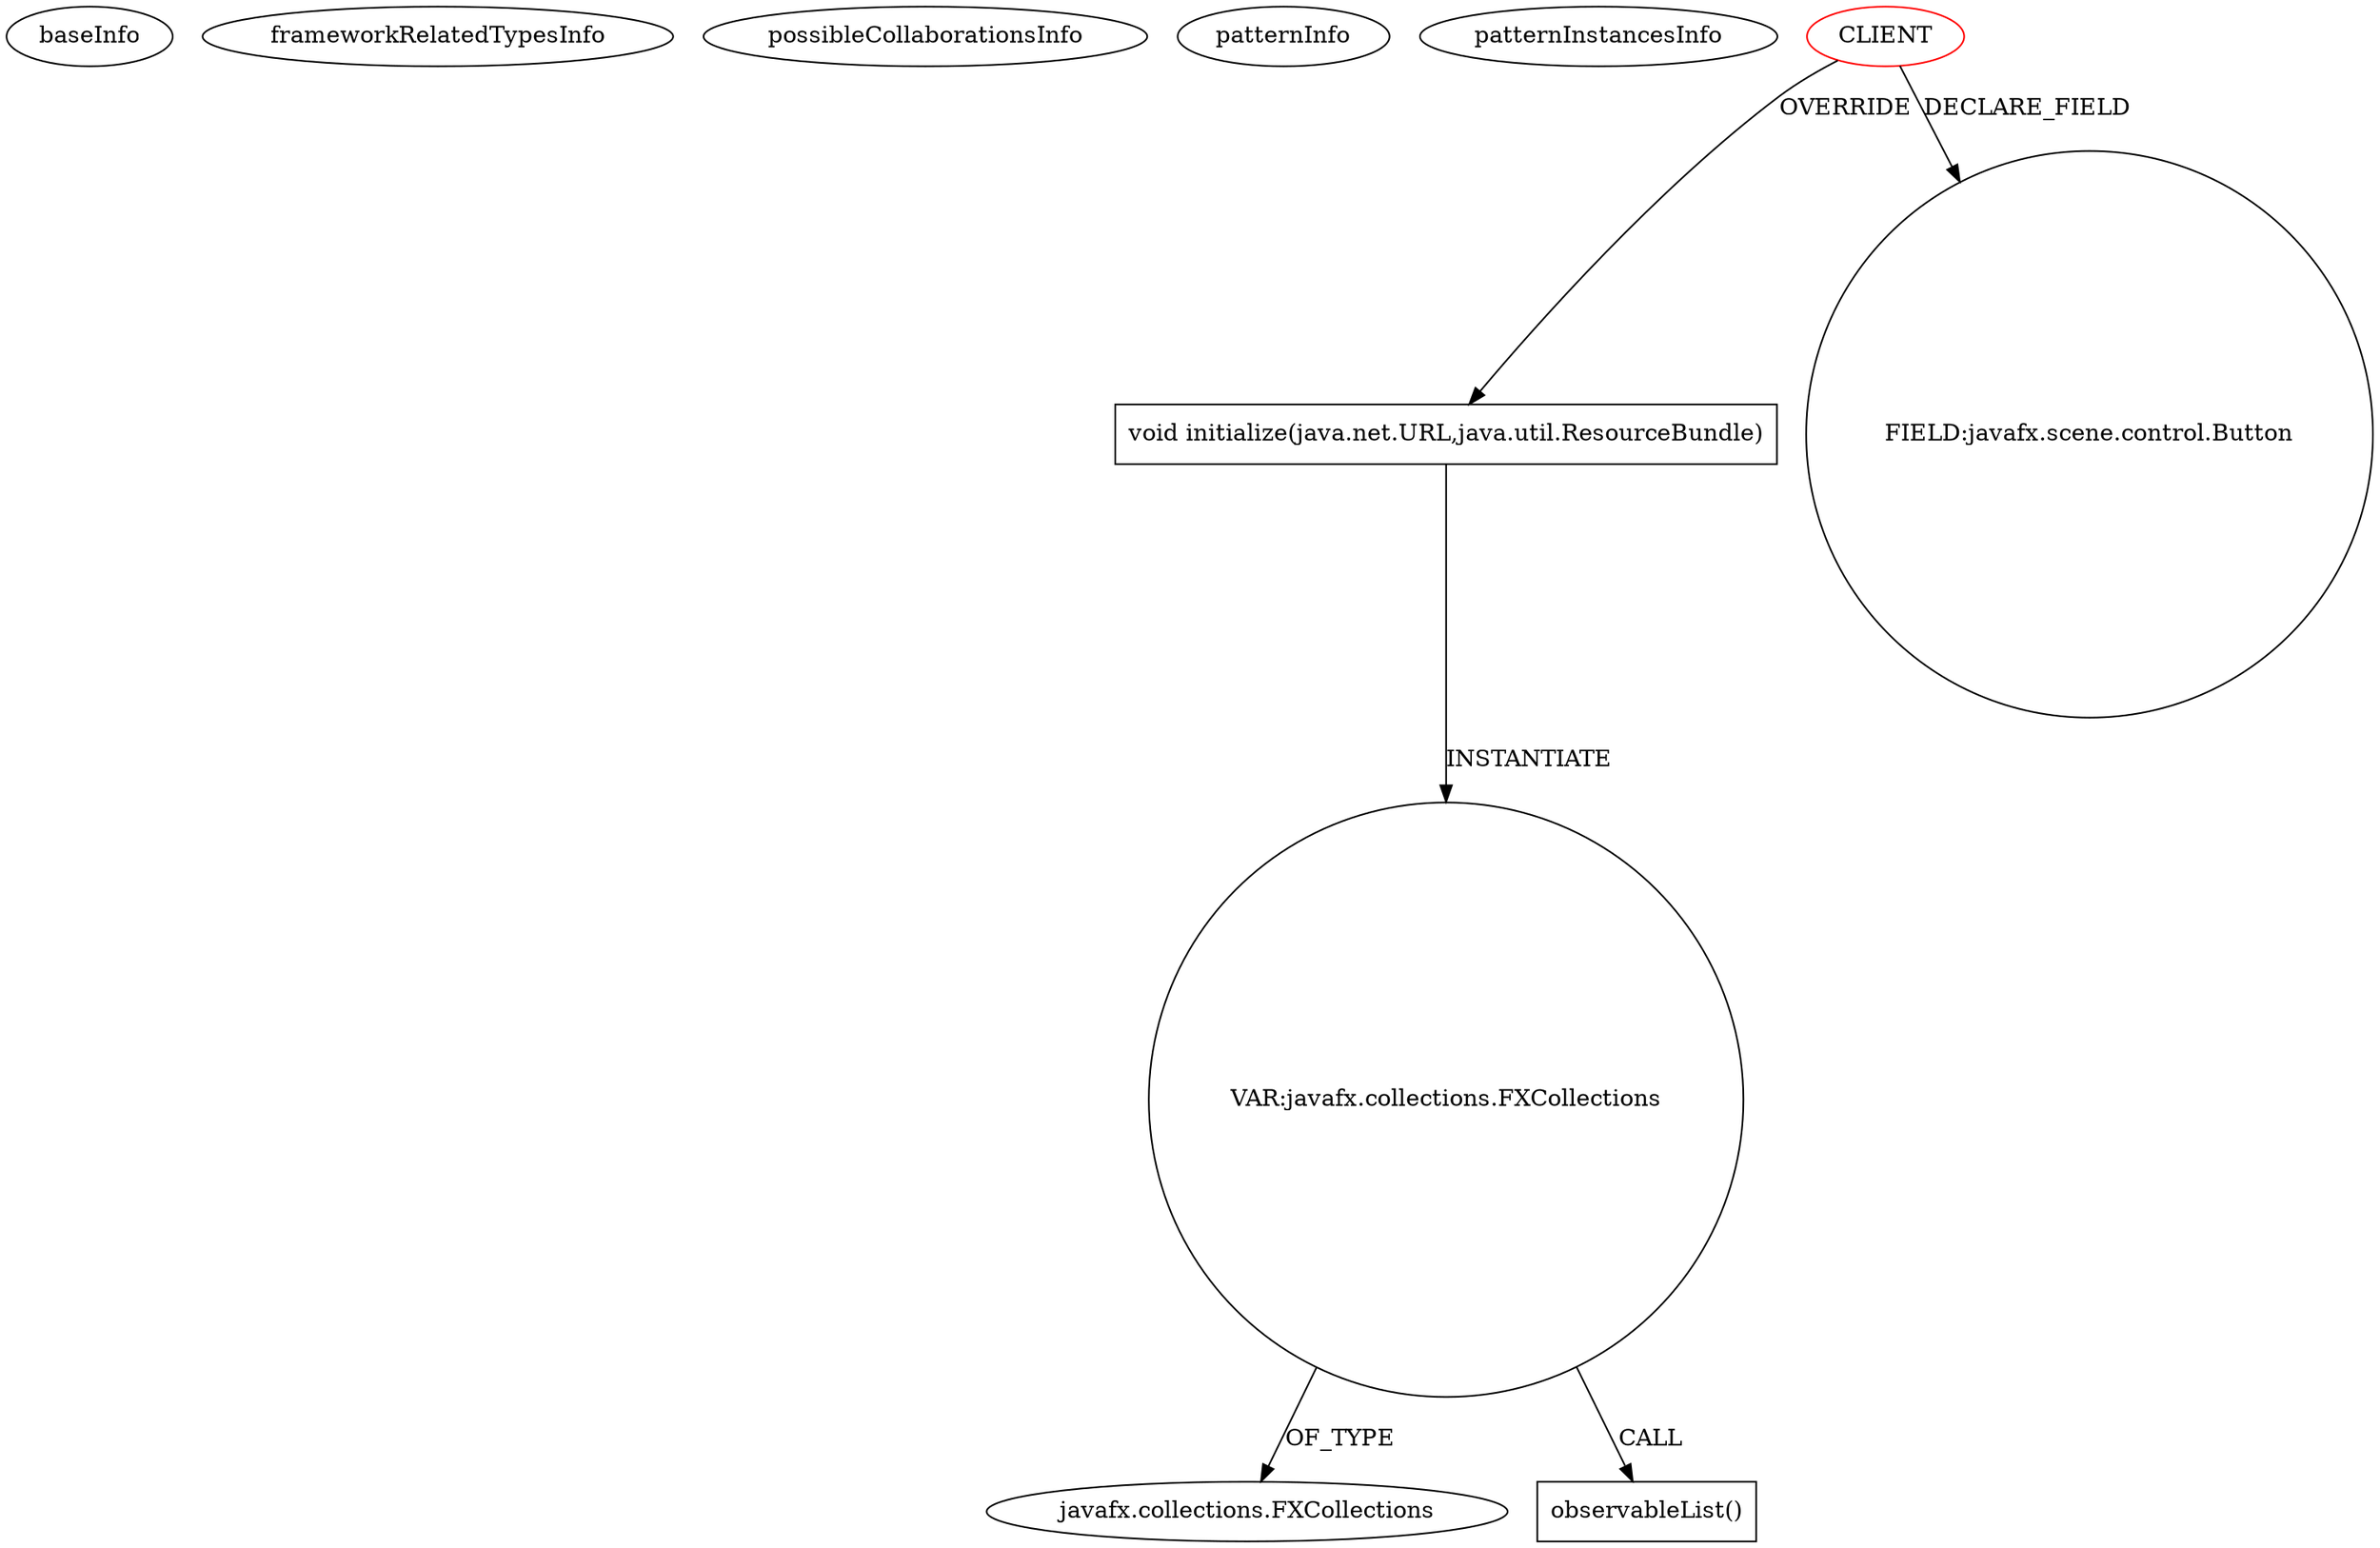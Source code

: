 digraph {
baseInfo[graphId=967,category="pattern",isAnonymous=false,possibleRelation=false]
frameworkRelatedTypesInfo[]
possibleCollaborationsInfo[]
patternInfo[frequency=3.0,patternRootClient=0]
patternInstancesInfo[0="novosga-painel-fx~/novosga-painel-fx/painel-fx-master/src/org/novosga/painel/client/ui/Controller.java~Controller~3787",1="borissuska-csv-tools~/borissuska-csv-tools/csv-tools-master/src/main/java/sk/suska/csv_tools/ui/FormController.java~FormController~2203",2="Geekly-fieldmarshalfx~/Geekly-fieldmarshalfx/fieldmarshalfx-master/src/net/geeklythings/fm/ui/fxml/LoadTournamentDialogController.java~LoadTournamentDialogController~500"]
70[label="javafx.collections.FXCollections",vertexType="FRAMEWORK_CLASS_TYPE",isFrameworkType=false]
68[label="VAR:javafx.collections.FXCollections",vertexType="VARIABLE_EXPRESION",isFrameworkType=false,shape=circle]
69[label="observableList()",vertexType="INSIDE_CALL",isFrameworkType=false,shape=box]
12[label="void initialize(java.net.URL,java.util.ResourceBundle)",vertexType="OVERRIDING_METHOD_DECLARATION",isFrameworkType=false,shape=box]
0[label="CLIENT",vertexType="ROOT_CLIENT_CLASS_DECLARATION",isFrameworkType=false,color=red]
2[label="FIELD:javafx.scene.control.Button",vertexType="FIELD_DECLARATION",isFrameworkType=false,shape=circle]
68->69[label="CALL"]
0->12[label="OVERRIDE"]
0->2[label="DECLARE_FIELD"]
68->70[label="OF_TYPE"]
12->68[label="INSTANTIATE"]
}
